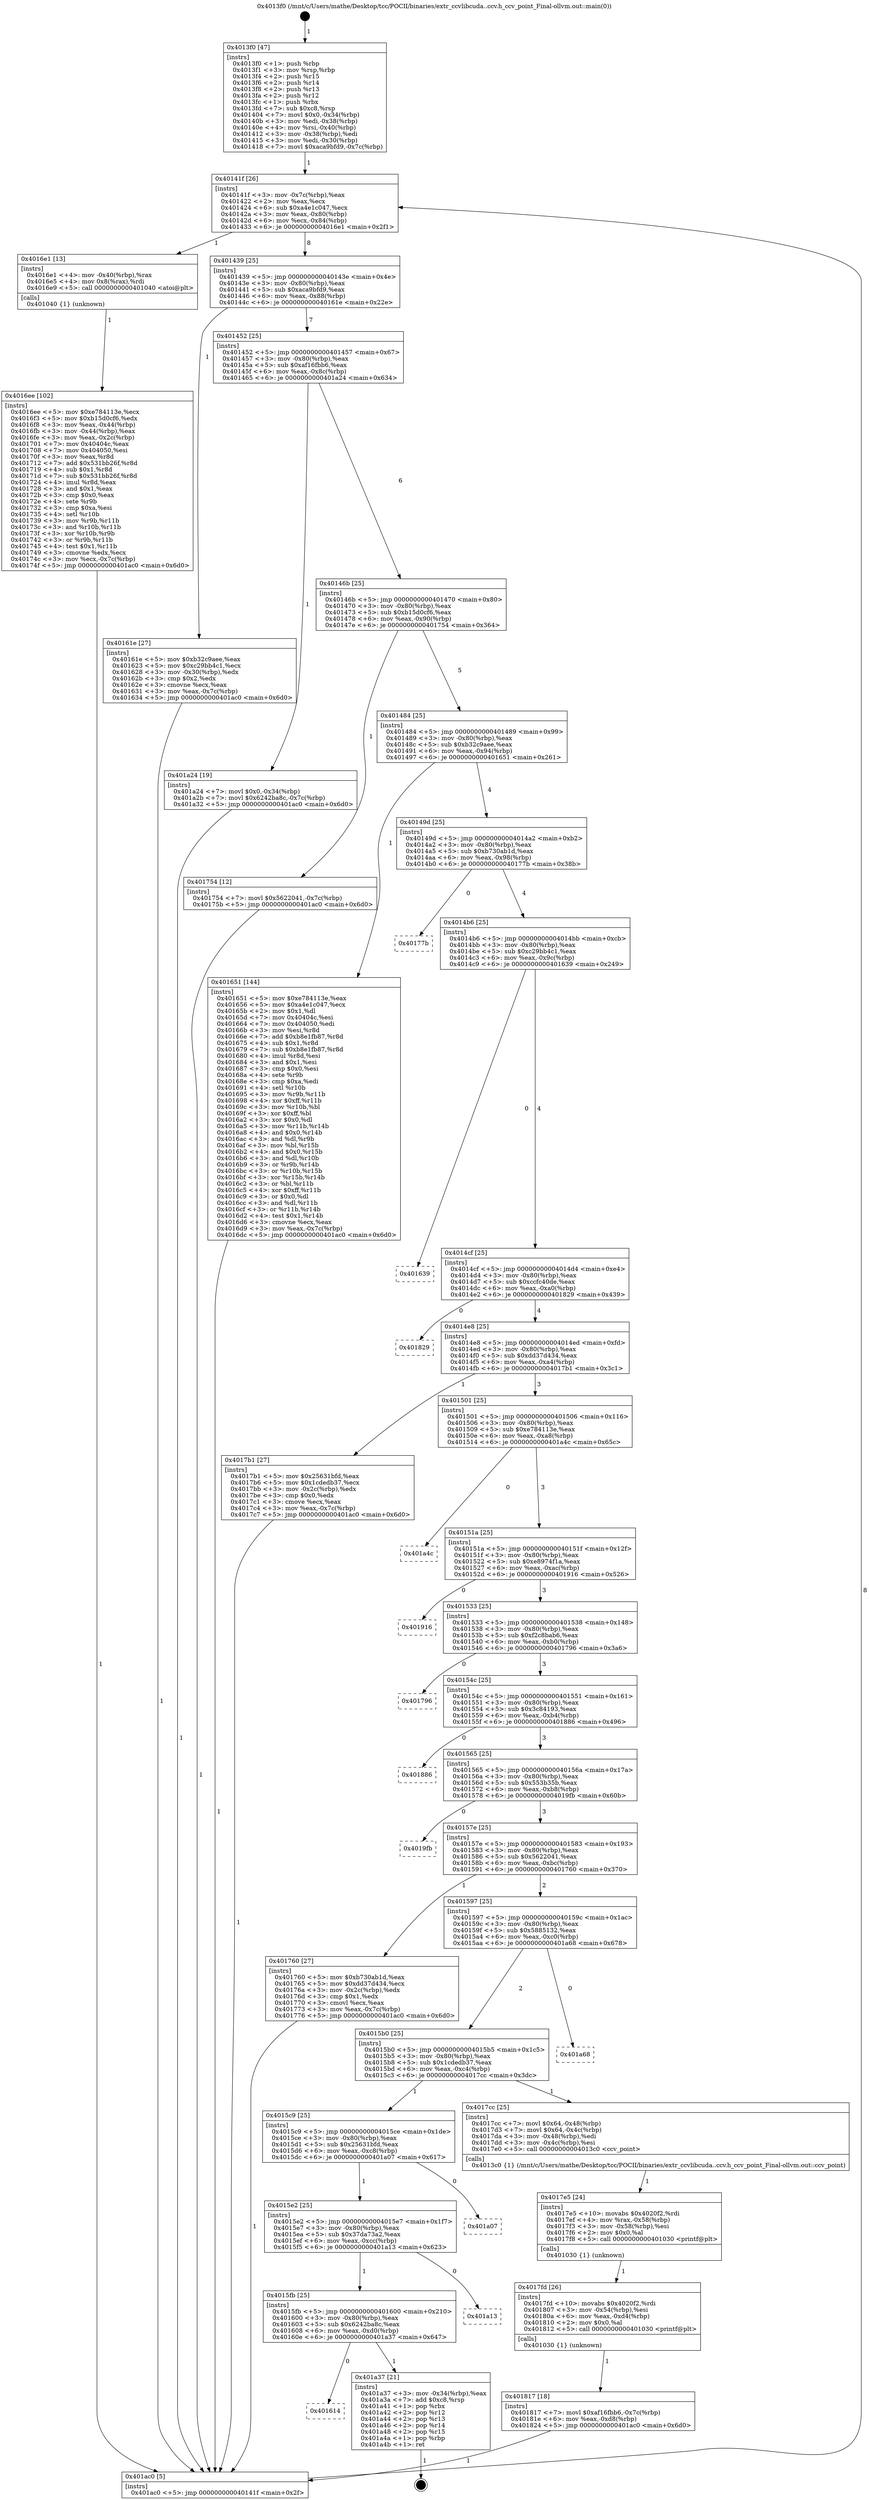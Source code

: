 digraph "0x4013f0" {
  label = "0x4013f0 (/mnt/c/Users/mathe/Desktop/tcc/POCII/binaries/extr_ccvlibcuda..ccv.h_ccv_point_Final-ollvm.out::main(0))"
  labelloc = "t"
  node[shape=record]

  Entry [label="",width=0.3,height=0.3,shape=circle,fillcolor=black,style=filled]
  "0x40141f" [label="{
     0x40141f [26]\l
     | [instrs]\l
     &nbsp;&nbsp;0x40141f \<+3\>: mov -0x7c(%rbp),%eax\l
     &nbsp;&nbsp;0x401422 \<+2\>: mov %eax,%ecx\l
     &nbsp;&nbsp;0x401424 \<+6\>: sub $0xa4e1c047,%ecx\l
     &nbsp;&nbsp;0x40142a \<+3\>: mov %eax,-0x80(%rbp)\l
     &nbsp;&nbsp;0x40142d \<+6\>: mov %ecx,-0x84(%rbp)\l
     &nbsp;&nbsp;0x401433 \<+6\>: je 00000000004016e1 \<main+0x2f1\>\l
  }"]
  "0x4016e1" [label="{
     0x4016e1 [13]\l
     | [instrs]\l
     &nbsp;&nbsp;0x4016e1 \<+4\>: mov -0x40(%rbp),%rax\l
     &nbsp;&nbsp;0x4016e5 \<+4\>: mov 0x8(%rax),%rdi\l
     &nbsp;&nbsp;0x4016e9 \<+5\>: call 0000000000401040 \<atoi@plt\>\l
     | [calls]\l
     &nbsp;&nbsp;0x401040 \{1\} (unknown)\l
  }"]
  "0x401439" [label="{
     0x401439 [25]\l
     | [instrs]\l
     &nbsp;&nbsp;0x401439 \<+5\>: jmp 000000000040143e \<main+0x4e\>\l
     &nbsp;&nbsp;0x40143e \<+3\>: mov -0x80(%rbp),%eax\l
     &nbsp;&nbsp;0x401441 \<+5\>: sub $0xaca9bfd9,%eax\l
     &nbsp;&nbsp;0x401446 \<+6\>: mov %eax,-0x88(%rbp)\l
     &nbsp;&nbsp;0x40144c \<+6\>: je 000000000040161e \<main+0x22e\>\l
  }"]
  Exit [label="",width=0.3,height=0.3,shape=circle,fillcolor=black,style=filled,peripheries=2]
  "0x40161e" [label="{
     0x40161e [27]\l
     | [instrs]\l
     &nbsp;&nbsp;0x40161e \<+5\>: mov $0xb32c9aee,%eax\l
     &nbsp;&nbsp;0x401623 \<+5\>: mov $0xc29bb4c1,%ecx\l
     &nbsp;&nbsp;0x401628 \<+3\>: mov -0x30(%rbp),%edx\l
     &nbsp;&nbsp;0x40162b \<+3\>: cmp $0x2,%edx\l
     &nbsp;&nbsp;0x40162e \<+3\>: cmovne %ecx,%eax\l
     &nbsp;&nbsp;0x401631 \<+3\>: mov %eax,-0x7c(%rbp)\l
     &nbsp;&nbsp;0x401634 \<+5\>: jmp 0000000000401ac0 \<main+0x6d0\>\l
  }"]
  "0x401452" [label="{
     0x401452 [25]\l
     | [instrs]\l
     &nbsp;&nbsp;0x401452 \<+5\>: jmp 0000000000401457 \<main+0x67\>\l
     &nbsp;&nbsp;0x401457 \<+3\>: mov -0x80(%rbp),%eax\l
     &nbsp;&nbsp;0x40145a \<+5\>: sub $0xaf16fbb6,%eax\l
     &nbsp;&nbsp;0x40145f \<+6\>: mov %eax,-0x8c(%rbp)\l
     &nbsp;&nbsp;0x401465 \<+6\>: je 0000000000401a24 \<main+0x634\>\l
  }"]
  "0x401ac0" [label="{
     0x401ac0 [5]\l
     | [instrs]\l
     &nbsp;&nbsp;0x401ac0 \<+5\>: jmp 000000000040141f \<main+0x2f\>\l
  }"]
  "0x4013f0" [label="{
     0x4013f0 [47]\l
     | [instrs]\l
     &nbsp;&nbsp;0x4013f0 \<+1\>: push %rbp\l
     &nbsp;&nbsp;0x4013f1 \<+3\>: mov %rsp,%rbp\l
     &nbsp;&nbsp;0x4013f4 \<+2\>: push %r15\l
     &nbsp;&nbsp;0x4013f6 \<+2\>: push %r14\l
     &nbsp;&nbsp;0x4013f8 \<+2\>: push %r13\l
     &nbsp;&nbsp;0x4013fa \<+2\>: push %r12\l
     &nbsp;&nbsp;0x4013fc \<+1\>: push %rbx\l
     &nbsp;&nbsp;0x4013fd \<+7\>: sub $0xc8,%rsp\l
     &nbsp;&nbsp;0x401404 \<+7\>: movl $0x0,-0x34(%rbp)\l
     &nbsp;&nbsp;0x40140b \<+3\>: mov %edi,-0x38(%rbp)\l
     &nbsp;&nbsp;0x40140e \<+4\>: mov %rsi,-0x40(%rbp)\l
     &nbsp;&nbsp;0x401412 \<+3\>: mov -0x38(%rbp),%edi\l
     &nbsp;&nbsp;0x401415 \<+3\>: mov %edi,-0x30(%rbp)\l
     &nbsp;&nbsp;0x401418 \<+7\>: movl $0xaca9bfd9,-0x7c(%rbp)\l
  }"]
  "0x401614" [label="{
     0x401614\l
  }", style=dashed]
  "0x401a24" [label="{
     0x401a24 [19]\l
     | [instrs]\l
     &nbsp;&nbsp;0x401a24 \<+7\>: movl $0x0,-0x34(%rbp)\l
     &nbsp;&nbsp;0x401a2b \<+7\>: movl $0x6242ba8c,-0x7c(%rbp)\l
     &nbsp;&nbsp;0x401a32 \<+5\>: jmp 0000000000401ac0 \<main+0x6d0\>\l
  }"]
  "0x40146b" [label="{
     0x40146b [25]\l
     | [instrs]\l
     &nbsp;&nbsp;0x40146b \<+5\>: jmp 0000000000401470 \<main+0x80\>\l
     &nbsp;&nbsp;0x401470 \<+3\>: mov -0x80(%rbp),%eax\l
     &nbsp;&nbsp;0x401473 \<+5\>: sub $0xb15d0cf6,%eax\l
     &nbsp;&nbsp;0x401478 \<+6\>: mov %eax,-0x90(%rbp)\l
     &nbsp;&nbsp;0x40147e \<+6\>: je 0000000000401754 \<main+0x364\>\l
  }"]
  "0x401a37" [label="{
     0x401a37 [21]\l
     | [instrs]\l
     &nbsp;&nbsp;0x401a37 \<+3\>: mov -0x34(%rbp),%eax\l
     &nbsp;&nbsp;0x401a3a \<+7\>: add $0xc8,%rsp\l
     &nbsp;&nbsp;0x401a41 \<+1\>: pop %rbx\l
     &nbsp;&nbsp;0x401a42 \<+2\>: pop %r12\l
     &nbsp;&nbsp;0x401a44 \<+2\>: pop %r13\l
     &nbsp;&nbsp;0x401a46 \<+2\>: pop %r14\l
     &nbsp;&nbsp;0x401a48 \<+2\>: pop %r15\l
     &nbsp;&nbsp;0x401a4a \<+1\>: pop %rbp\l
     &nbsp;&nbsp;0x401a4b \<+1\>: ret\l
  }"]
  "0x401754" [label="{
     0x401754 [12]\l
     | [instrs]\l
     &nbsp;&nbsp;0x401754 \<+7\>: movl $0x5622041,-0x7c(%rbp)\l
     &nbsp;&nbsp;0x40175b \<+5\>: jmp 0000000000401ac0 \<main+0x6d0\>\l
  }"]
  "0x401484" [label="{
     0x401484 [25]\l
     | [instrs]\l
     &nbsp;&nbsp;0x401484 \<+5\>: jmp 0000000000401489 \<main+0x99\>\l
     &nbsp;&nbsp;0x401489 \<+3\>: mov -0x80(%rbp),%eax\l
     &nbsp;&nbsp;0x40148c \<+5\>: sub $0xb32c9aee,%eax\l
     &nbsp;&nbsp;0x401491 \<+6\>: mov %eax,-0x94(%rbp)\l
     &nbsp;&nbsp;0x401497 \<+6\>: je 0000000000401651 \<main+0x261\>\l
  }"]
  "0x4015fb" [label="{
     0x4015fb [25]\l
     | [instrs]\l
     &nbsp;&nbsp;0x4015fb \<+5\>: jmp 0000000000401600 \<main+0x210\>\l
     &nbsp;&nbsp;0x401600 \<+3\>: mov -0x80(%rbp),%eax\l
     &nbsp;&nbsp;0x401603 \<+5\>: sub $0x6242ba8c,%eax\l
     &nbsp;&nbsp;0x401608 \<+6\>: mov %eax,-0xd0(%rbp)\l
     &nbsp;&nbsp;0x40160e \<+6\>: je 0000000000401a37 \<main+0x647\>\l
  }"]
  "0x401651" [label="{
     0x401651 [144]\l
     | [instrs]\l
     &nbsp;&nbsp;0x401651 \<+5\>: mov $0xe784113e,%eax\l
     &nbsp;&nbsp;0x401656 \<+5\>: mov $0xa4e1c047,%ecx\l
     &nbsp;&nbsp;0x40165b \<+2\>: mov $0x1,%dl\l
     &nbsp;&nbsp;0x40165d \<+7\>: mov 0x40404c,%esi\l
     &nbsp;&nbsp;0x401664 \<+7\>: mov 0x404050,%edi\l
     &nbsp;&nbsp;0x40166b \<+3\>: mov %esi,%r8d\l
     &nbsp;&nbsp;0x40166e \<+7\>: add $0xb8e1fb87,%r8d\l
     &nbsp;&nbsp;0x401675 \<+4\>: sub $0x1,%r8d\l
     &nbsp;&nbsp;0x401679 \<+7\>: sub $0xb8e1fb87,%r8d\l
     &nbsp;&nbsp;0x401680 \<+4\>: imul %r8d,%esi\l
     &nbsp;&nbsp;0x401684 \<+3\>: and $0x1,%esi\l
     &nbsp;&nbsp;0x401687 \<+3\>: cmp $0x0,%esi\l
     &nbsp;&nbsp;0x40168a \<+4\>: sete %r9b\l
     &nbsp;&nbsp;0x40168e \<+3\>: cmp $0xa,%edi\l
     &nbsp;&nbsp;0x401691 \<+4\>: setl %r10b\l
     &nbsp;&nbsp;0x401695 \<+3\>: mov %r9b,%r11b\l
     &nbsp;&nbsp;0x401698 \<+4\>: xor $0xff,%r11b\l
     &nbsp;&nbsp;0x40169c \<+3\>: mov %r10b,%bl\l
     &nbsp;&nbsp;0x40169f \<+3\>: xor $0xff,%bl\l
     &nbsp;&nbsp;0x4016a2 \<+3\>: xor $0x0,%dl\l
     &nbsp;&nbsp;0x4016a5 \<+3\>: mov %r11b,%r14b\l
     &nbsp;&nbsp;0x4016a8 \<+4\>: and $0x0,%r14b\l
     &nbsp;&nbsp;0x4016ac \<+3\>: and %dl,%r9b\l
     &nbsp;&nbsp;0x4016af \<+3\>: mov %bl,%r15b\l
     &nbsp;&nbsp;0x4016b2 \<+4\>: and $0x0,%r15b\l
     &nbsp;&nbsp;0x4016b6 \<+3\>: and %dl,%r10b\l
     &nbsp;&nbsp;0x4016b9 \<+3\>: or %r9b,%r14b\l
     &nbsp;&nbsp;0x4016bc \<+3\>: or %r10b,%r15b\l
     &nbsp;&nbsp;0x4016bf \<+3\>: xor %r15b,%r14b\l
     &nbsp;&nbsp;0x4016c2 \<+3\>: or %bl,%r11b\l
     &nbsp;&nbsp;0x4016c5 \<+4\>: xor $0xff,%r11b\l
     &nbsp;&nbsp;0x4016c9 \<+3\>: or $0x0,%dl\l
     &nbsp;&nbsp;0x4016cc \<+3\>: and %dl,%r11b\l
     &nbsp;&nbsp;0x4016cf \<+3\>: or %r11b,%r14b\l
     &nbsp;&nbsp;0x4016d2 \<+4\>: test $0x1,%r14b\l
     &nbsp;&nbsp;0x4016d6 \<+3\>: cmovne %ecx,%eax\l
     &nbsp;&nbsp;0x4016d9 \<+3\>: mov %eax,-0x7c(%rbp)\l
     &nbsp;&nbsp;0x4016dc \<+5\>: jmp 0000000000401ac0 \<main+0x6d0\>\l
  }"]
  "0x40149d" [label="{
     0x40149d [25]\l
     | [instrs]\l
     &nbsp;&nbsp;0x40149d \<+5\>: jmp 00000000004014a2 \<main+0xb2\>\l
     &nbsp;&nbsp;0x4014a2 \<+3\>: mov -0x80(%rbp),%eax\l
     &nbsp;&nbsp;0x4014a5 \<+5\>: sub $0xb730ab1d,%eax\l
     &nbsp;&nbsp;0x4014aa \<+6\>: mov %eax,-0x98(%rbp)\l
     &nbsp;&nbsp;0x4014b0 \<+6\>: je 000000000040177b \<main+0x38b\>\l
  }"]
  "0x4016ee" [label="{
     0x4016ee [102]\l
     | [instrs]\l
     &nbsp;&nbsp;0x4016ee \<+5\>: mov $0xe784113e,%ecx\l
     &nbsp;&nbsp;0x4016f3 \<+5\>: mov $0xb15d0cf6,%edx\l
     &nbsp;&nbsp;0x4016f8 \<+3\>: mov %eax,-0x44(%rbp)\l
     &nbsp;&nbsp;0x4016fb \<+3\>: mov -0x44(%rbp),%eax\l
     &nbsp;&nbsp;0x4016fe \<+3\>: mov %eax,-0x2c(%rbp)\l
     &nbsp;&nbsp;0x401701 \<+7\>: mov 0x40404c,%eax\l
     &nbsp;&nbsp;0x401708 \<+7\>: mov 0x404050,%esi\l
     &nbsp;&nbsp;0x40170f \<+3\>: mov %eax,%r8d\l
     &nbsp;&nbsp;0x401712 \<+7\>: add $0x531bb26f,%r8d\l
     &nbsp;&nbsp;0x401719 \<+4\>: sub $0x1,%r8d\l
     &nbsp;&nbsp;0x40171d \<+7\>: sub $0x531bb26f,%r8d\l
     &nbsp;&nbsp;0x401724 \<+4\>: imul %r8d,%eax\l
     &nbsp;&nbsp;0x401728 \<+3\>: and $0x1,%eax\l
     &nbsp;&nbsp;0x40172b \<+3\>: cmp $0x0,%eax\l
     &nbsp;&nbsp;0x40172e \<+4\>: sete %r9b\l
     &nbsp;&nbsp;0x401732 \<+3\>: cmp $0xa,%esi\l
     &nbsp;&nbsp;0x401735 \<+4\>: setl %r10b\l
     &nbsp;&nbsp;0x401739 \<+3\>: mov %r9b,%r11b\l
     &nbsp;&nbsp;0x40173c \<+3\>: and %r10b,%r11b\l
     &nbsp;&nbsp;0x40173f \<+3\>: xor %r10b,%r9b\l
     &nbsp;&nbsp;0x401742 \<+3\>: or %r9b,%r11b\l
     &nbsp;&nbsp;0x401745 \<+4\>: test $0x1,%r11b\l
     &nbsp;&nbsp;0x401749 \<+3\>: cmovne %edx,%ecx\l
     &nbsp;&nbsp;0x40174c \<+3\>: mov %ecx,-0x7c(%rbp)\l
     &nbsp;&nbsp;0x40174f \<+5\>: jmp 0000000000401ac0 \<main+0x6d0\>\l
  }"]
  "0x401a13" [label="{
     0x401a13\l
  }", style=dashed]
  "0x40177b" [label="{
     0x40177b\l
  }", style=dashed]
  "0x4014b6" [label="{
     0x4014b6 [25]\l
     | [instrs]\l
     &nbsp;&nbsp;0x4014b6 \<+5\>: jmp 00000000004014bb \<main+0xcb\>\l
     &nbsp;&nbsp;0x4014bb \<+3\>: mov -0x80(%rbp),%eax\l
     &nbsp;&nbsp;0x4014be \<+5\>: sub $0xc29bb4c1,%eax\l
     &nbsp;&nbsp;0x4014c3 \<+6\>: mov %eax,-0x9c(%rbp)\l
     &nbsp;&nbsp;0x4014c9 \<+6\>: je 0000000000401639 \<main+0x249\>\l
  }"]
  "0x4015e2" [label="{
     0x4015e2 [25]\l
     | [instrs]\l
     &nbsp;&nbsp;0x4015e2 \<+5\>: jmp 00000000004015e7 \<main+0x1f7\>\l
     &nbsp;&nbsp;0x4015e7 \<+3\>: mov -0x80(%rbp),%eax\l
     &nbsp;&nbsp;0x4015ea \<+5\>: sub $0x37da73a2,%eax\l
     &nbsp;&nbsp;0x4015ef \<+6\>: mov %eax,-0xcc(%rbp)\l
     &nbsp;&nbsp;0x4015f5 \<+6\>: je 0000000000401a13 \<main+0x623\>\l
  }"]
  "0x401639" [label="{
     0x401639\l
  }", style=dashed]
  "0x4014cf" [label="{
     0x4014cf [25]\l
     | [instrs]\l
     &nbsp;&nbsp;0x4014cf \<+5\>: jmp 00000000004014d4 \<main+0xe4\>\l
     &nbsp;&nbsp;0x4014d4 \<+3\>: mov -0x80(%rbp),%eax\l
     &nbsp;&nbsp;0x4014d7 \<+5\>: sub $0xccfc40de,%eax\l
     &nbsp;&nbsp;0x4014dc \<+6\>: mov %eax,-0xa0(%rbp)\l
     &nbsp;&nbsp;0x4014e2 \<+6\>: je 0000000000401829 \<main+0x439\>\l
  }"]
  "0x401a07" [label="{
     0x401a07\l
  }", style=dashed]
  "0x401829" [label="{
     0x401829\l
  }", style=dashed]
  "0x4014e8" [label="{
     0x4014e8 [25]\l
     | [instrs]\l
     &nbsp;&nbsp;0x4014e8 \<+5\>: jmp 00000000004014ed \<main+0xfd\>\l
     &nbsp;&nbsp;0x4014ed \<+3\>: mov -0x80(%rbp),%eax\l
     &nbsp;&nbsp;0x4014f0 \<+5\>: sub $0xdd37d434,%eax\l
     &nbsp;&nbsp;0x4014f5 \<+6\>: mov %eax,-0xa4(%rbp)\l
     &nbsp;&nbsp;0x4014fb \<+6\>: je 00000000004017b1 \<main+0x3c1\>\l
  }"]
  "0x401817" [label="{
     0x401817 [18]\l
     | [instrs]\l
     &nbsp;&nbsp;0x401817 \<+7\>: movl $0xaf16fbb6,-0x7c(%rbp)\l
     &nbsp;&nbsp;0x40181e \<+6\>: mov %eax,-0xd8(%rbp)\l
     &nbsp;&nbsp;0x401824 \<+5\>: jmp 0000000000401ac0 \<main+0x6d0\>\l
  }"]
  "0x4017b1" [label="{
     0x4017b1 [27]\l
     | [instrs]\l
     &nbsp;&nbsp;0x4017b1 \<+5\>: mov $0x25631bfd,%eax\l
     &nbsp;&nbsp;0x4017b6 \<+5\>: mov $0x1cdedb37,%ecx\l
     &nbsp;&nbsp;0x4017bb \<+3\>: mov -0x2c(%rbp),%edx\l
     &nbsp;&nbsp;0x4017be \<+3\>: cmp $0x0,%edx\l
     &nbsp;&nbsp;0x4017c1 \<+3\>: cmove %ecx,%eax\l
     &nbsp;&nbsp;0x4017c4 \<+3\>: mov %eax,-0x7c(%rbp)\l
     &nbsp;&nbsp;0x4017c7 \<+5\>: jmp 0000000000401ac0 \<main+0x6d0\>\l
  }"]
  "0x401501" [label="{
     0x401501 [25]\l
     | [instrs]\l
     &nbsp;&nbsp;0x401501 \<+5\>: jmp 0000000000401506 \<main+0x116\>\l
     &nbsp;&nbsp;0x401506 \<+3\>: mov -0x80(%rbp),%eax\l
     &nbsp;&nbsp;0x401509 \<+5\>: sub $0xe784113e,%eax\l
     &nbsp;&nbsp;0x40150e \<+6\>: mov %eax,-0xa8(%rbp)\l
     &nbsp;&nbsp;0x401514 \<+6\>: je 0000000000401a4c \<main+0x65c\>\l
  }"]
  "0x4017fd" [label="{
     0x4017fd [26]\l
     | [instrs]\l
     &nbsp;&nbsp;0x4017fd \<+10\>: movabs $0x4020f2,%rdi\l
     &nbsp;&nbsp;0x401807 \<+3\>: mov -0x54(%rbp),%esi\l
     &nbsp;&nbsp;0x40180a \<+6\>: mov %eax,-0xd4(%rbp)\l
     &nbsp;&nbsp;0x401810 \<+2\>: mov $0x0,%al\l
     &nbsp;&nbsp;0x401812 \<+5\>: call 0000000000401030 \<printf@plt\>\l
     | [calls]\l
     &nbsp;&nbsp;0x401030 \{1\} (unknown)\l
  }"]
  "0x401a4c" [label="{
     0x401a4c\l
  }", style=dashed]
  "0x40151a" [label="{
     0x40151a [25]\l
     | [instrs]\l
     &nbsp;&nbsp;0x40151a \<+5\>: jmp 000000000040151f \<main+0x12f\>\l
     &nbsp;&nbsp;0x40151f \<+3\>: mov -0x80(%rbp),%eax\l
     &nbsp;&nbsp;0x401522 \<+5\>: sub $0xe8974f1a,%eax\l
     &nbsp;&nbsp;0x401527 \<+6\>: mov %eax,-0xac(%rbp)\l
     &nbsp;&nbsp;0x40152d \<+6\>: je 0000000000401916 \<main+0x526\>\l
  }"]
  "0x4017e5" [label="{
     0x4017e5 [24]\l
     | [instrs]\l
     &nbsp;&nbsp;0x4017e5 \<+10\>: movabs $0x4020f2,%rdi\l
     &nbsp;&nbsp;0x4017ef \<+4\>: mov %rax,-0x58(%rbp)\l
     &nbsp;&nbsp;0x4017f3 \<+3\>: mov -0x58(%rbp),%esi\l
     &nbsp;&nbsp;0x4017f6 \<+2\>: mov $0x0,%al\l
     &nbsp;&nbsp;0x4017f8 \<+5\>: call 0000000000401030 \<printf@plt\>\l
     | [calls]\l
     &nbsp;&nbsp;0x401030 \{1\} (unknown)\l
  }"]
  "0x401916" [label="{
     0x401916\l
  }", style=dashed]
  "0x401533" [label="{
     0x401533 [25]\l
     | [instrs]\l
     &nbsp;&nbsp;0x401533 \<+5\>: jmp 0000000000401538 \<main+0x148\>\l
     &nbsp;&nbsp;0x401538 \<+3\>: mov -0x80(%rbp),%eax\l
     &nbsp;&nbsp;0x40153b \<+5\>: sub $0xf2c8bab6,%eax\l
     &nbsp;&nbsp;0x401540 \<+6\>: mov %eax,-0xb0(%rbp)\l
     &nbsp;&nbsp;0x401546 \<+6\>: je 0000000000401796 \<main+0x3a6\>\l
  }"]
  "0x4015c9" [label="{
     0x4015c9 [25]\l
     | [instrs]\l
     &nbsp;&nbsp;0x4015c9 \<+5\>: jmp 00000000004015ce \<main+0x1de\>\l
     &nbsp;&nbsp;0x4015ce \<+3\>: mov -0x80(%rbp),%eax\l
     &nbsp;&nbsp;0x4015d1 \<+5\>: sub $0x25631bfd,%eax\l
     &nbsp;&nbsp;0x4015d6 \<+6\>: mov %eax,-0xc8(%rbp)\l
     &nbsp;&nbsp;0x4015dc \<+6\>: je 0000000000401a07 \<main+0x617\>\l
  }"]
  "0x401796" [label="{
     0x401796\l
  }", style=dashed]
  "0x40154c" [label="{
     0x40154c [25]\l
     | [instrs]\l
     &nbsp;&nbsp;0x40154c \<+5\>: jmp 0000000000401551 \<main+0x161\>\l
     &nbsp;&nbsp;0x401551 \<+3\>: mov -0x80(%rbp),%eax\l
     &nbsp;&nbsp;0x401554 \<+5\>: sub $0x3c84193,%eax\l
     &nbsp;&nbsp;0x401559 \<+6\>: mov %eax,-0xb4(%rbp)\l
     &nbsp;&nbsp;0x40155f \<+6\>: je 0000000000401886 \<main+0x496\>\l
  }"]
  "0x4017cc" [label="{
     0x4017cc [25]\l
     | [instrs]\l
     &nbsp;&nbsp;0x4017cc \<+7\>: movl $0x64,-0x48(%rbp)\l
     &nbsp;&nbsp;0x4017d3 \<+7\>: movl $0x64,-0x4c(%rbp)\l
     &nbsp;&nbsp;0x4017da \<+3\>: mov -0x48(%rbp),%edi\l
     &nbsp;&nbsp;0x4017dd \<+3\>: mov -0x4c(%rbp),%esi\l
     &nbsp;&nbsp;0x4017e0 \<+5\>: call 00000000004013c0 \<ccv_point\>\l
     | [calls]\l
     &nbsp;&nbsp;0x4013c0 \{1\} (/mnt/c/Users/mathe/Desktop/tcc/POCII/binaries/extr_ccvlibcuda..ccv.h_ccv_point_Final-ollvm.out::ccv_point)\l
  }"]
  "0x401886" [label="{
     0x401886\l
  }", style=dashed]
  "0x401565" [label="{
     0x401565 [25]\l
     | [instrs]\l
     &nbsp;&nbsp;0x401565 \<+5\>: jmp 000000000040156a \<main+0x17a\>\l
     &nbsp;&nbsp;0x40156a \<+3\>: mov -0x80(%rbp),%eax\l
     &nbsp;&nbsp;0x40156d \<+5\>: sub $0x553b35b,%eax\l
     &nbsp;&nbsp;0x401572 \<+6\>: mov %eax,-0xb8(%rbp)\l
     &nbsp;&nbsp;0x401578 \<+6\>: je 00000000004019fb \<main+0x60b\>\l
  }"]
  "0x4015b0" [label="{
     0x4015b0 [25]\l
     | [instrs]\l
     &nbsp;&nbsp;0x4015b0 \<+5\>: jmp 00000000004015b5 \<main+0x1c5\>\l
     &nbsp;&nbsp;0x4015b5 \<+3\>: mov -0x80(%rbp),%eax\l
     &nbsp;&nbsp;0x4015b8 \<+5\>: sub $0x1cdedb37,%eax\l
     &nbsp;&nbsp;0x4015bd \<+6\>: mov %eax,-0xc4(%rbp)\l
     &nbsp;&nbsp;0x4015c3 \<+6\>: je 00000000004017cc \<main+0x3dc\>\l
  }"]
  "0x4019fb" [label="{
     0x4019fb\l
  }", style=dashed]
  "0x40157e" [label="{
     0x40157e [25]\l
     | [instrs]\l
     &nbsp;&nbsp;0x40157e \<+5\>: jmp 0000000000401583 \<main+0x193\>\l
     &nbsp;&nbsp;0x401583 \<+3\>: mov -0x80(%rbp),%eax\l
     &nbsp;&nbsp;0x401586 \<+5\>: sub $0x5622041,%eax\l
     &nbsp;&nbsp;0x40158b \<+6\>: mov %eax,-0xbc(%rbp)\l
     &nbsp;&nbsp;0x401591 \<+6\>: je 0000000000401760 \<main+0x370\>\l
  }"]
  "0x401a68" [label="{
     0x401a68\l
  }", style=dashed]
  "0x401760" [label="{
     0x401760 [27]\l
     | [instrs]\l
     &nbsp;&nbsp;0x401760 \<+5\>: mov $0xb730ab1d,%eax\l
     &nbsp;&nbsp;0x401765 \<+5\>: mov $0xdd37d434,%ecx\l
     &nbsp;&nbsp;0x40176a \<+3\>: mov -0x2c(%rbp),%edx\l
     &nbsp;&nbsp;0x40176d \<+3\>: cmp $0x1,%edx\l
     &nbsp;&nbsp;0x401770 \<+3\>: cmovl %ecx,%eax\l
     &nbsp;&nbsp;0x401773 \<+3\>: mov %eax,-0x7c(%rbp)\l
     &nbsp;&nbsp;0x401776 \<+5\>: jmp 0000000000401ac0 \<main+0x6d0\>\l
  }"]
  "0x401597" [label="{
     0x401597 [25]\l
     | [instrs]\l
     &nbsp;&nbsp;0x401597 \<+5\>: jmp 000000000040159c \<main+0x1ac\>\l
     &nbsp;&nbsp;0x40159c \<+3\>: mov -0x80(%rbp),%eax\l
     &nbsp;&nbsp;0x40159f \<+5\>: sub $0x5885132,%eax\l
     &nbsp;&nbsp;0x4015a4 \<+6\>: mov %eax,-0xc0(%rbp)\l
     &nbsp;&nbsp;0x4015aa \<+6\>: je 0000000000401a68 \<main+0x678\>\l
  }"]
  Entry -> "0x4013f0" [label=" 1"]
  "0x40141f" -> "0x4016e1" [label=" 1"]
  "0x40141f" -> "0x401439" [label=" 8"]
  "0x401a37" -> Exit [label=" 1"]
  "0x401439" -> "0x40161e" [label=" 1"]
  "0x401439" -> "0x401452" [label=" 7"]
  "0x40161e" -> "0x401ac0" [label=" 1"]
  "0x4013f0" -> "0x40141f" [label=" 1"]
  "0x401ac0" -> "0x40141f" [label=" 8"]
  "0x4015fb" -> "0x401614" [label=" 0"]
  "0x401452" -> "0x401a24" [label=" 1"]
  "0x401452" -> "0x40146b" [label=" 6"]
  "0x4015fb" -> "0x401a37" [label=" 1"]
  "0x40146b" -> "0x401754" [label=" 1"]
  "0x40146b" -> "0x401484" [label=" 5"]
  "0x4015e2" -> "0x4015fb" [label=" 1"]
  "0x401484" -> "0x401651" [label=" 1"]
  "0x401484" -> "0x40149d" [label=" 4"]
  "0x401651" -> "0x401ac0" [label=" 1"]
  "0x4016e1" -> "0x4016ee" [label=" 1"]
  "0x4016ee" -> "0x401ac0" [label=" 1"]
  "0x401754" -> "0x401ac0" [label=" 1"]
  "0x4015e2" -> "0x401a13" [label=" 0"]
  "0x40149d" -> "0x40177b" [label=" 0"]
  "0x40149d" -> "0x4014b6" [label=" 4"]
  "0x4015c9" -> "0x4015e2" [label=" 1"]
  "0x4014b6" -> "0x401639" [label=" 0"]
  "0x4014b6" -> "0x4014cf" [label=" 4"]
  "0x4015c9" -> "0x401a07" [label=" 0"]
  "0x4014cf" -> "0x401829" [label=" 0"]
  "0x4014cf" -> "0x4014e8" [label=" 4"]
  "0x401a24" -> "0x401ac0" [label=" 1"]
  "0x4014e8" -> "0x4017b1" [label=" 1"]
  "0x4014e8" -> "0x401501" [label=" 3"]
  "0x401817" -> "0x401ac0" [label=" 1"]
  "0x401501" -> "0x401a4c" [label=" 0"]
  "0x401501" -> "0x40151a" [label=" 3"]
  "0x4017fd" -> "0x401817" [label=" 1"]
  "0x40151a" -> "0x401916" [label=" 0"]
  "0x40151a" -> "0x401533" [label=" 3"]
  "0x4017e5" -> "0x4017fd" [label=" 1"]
  "0x401533" -> "0x401796" [label=" 0"]
  "0x401533" -> "0x40154c" [label=" 3"]
  "0x4017cc" -> "0x4017e5" [label=" 1"]
  "0x40154c" -> "0x401886" [label=" 0"]
  "0x40154c" -> "0x401565" [label=" 3"]
  "0x4015b0" -> "0x4015c9" [label=" 1"]
  "0x401565" -> "0x4019fb" [label=" 0"]
  "0x401565" -> "0x40157e" [label=" 3"]
  "0x4015b0" -> "0x4017cc" [label=" 1"]
  "0x40157e" -> "0x401760" [label=" 1"]
  "0x40157e" -> "0x401597" [label=" 2"]
  "0x401760" -> "0x401ac0" [label=" 1"]
  "0x4017b1" -> "0x401ac0" [label=" 1"]
  "0x401597" -> "0x4015b0" [label=" 2"]
  "0x401597" -> "0x401a68" [label=" 0"]
}
